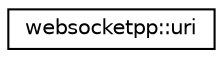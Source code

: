 digraph "Graphical Class Hierarchy"
{
  edge [fontname="Helvetica",fontsize="10",labelfontname="Helvetica",labelfontsize="10"];
  node [fontname="Helvetica",fontsize="10",shape=record];
  rankdir="LR";
  Node0 [label="websocketpp::uri",height=0.2,width=0.4,color="black", fillcolor="white", style="filled",URL="$classwebsocketpp_1_1uri.html"];
}

